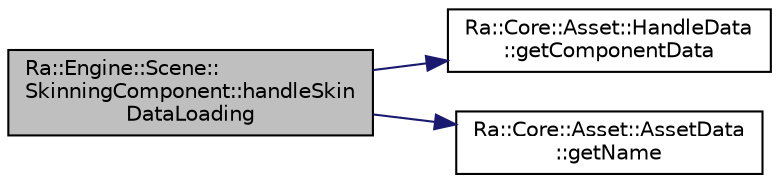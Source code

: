 digraph "Ra::Engine::Scene::SkinningComponent::handleSkinDataLoading"
{
 // INTERACTIVE_SVG=YES
 // LATEX_PDF_SIZE
  edge [fontname="Helvetica",fontsize="10",labelfontname="Helvetica",labelfontsize="10"];
  node [fontname="Helvetica",fontsize="10",shape=record];
  rankdir="LR";
  Node1 [label="Ra::Engine::Scene::\lSkinningComponent::handleSkin\lDataLoading",height=0.2,width=0.4,color="black", fillcolor="grey75", style="filled", fontcolor="black",tooltip=" "];
  Node1 -> Node2 [color="midnightblue",fontsize="10",style="solid",fontname="Helvetica"];
  Node2 [label="Ra::Core::Asset::HandleData\l::getComponentData",height=0.2,width=0.4,color="black", fillcolor="white", style="filled",URL="$classRa_1_1Core_1_1Asset_1_1HandleData.html#a23c594326c793c74bf08614d6a810949",tooltip=" "];
  Node1 -> Node3 [color="midnightblue",fontsize="10",style="solid",fontname="Helvetica"];
  Node3 [label="Ra::Core::Asset::AssetData\l::getName",height=0.2,width=0.4,color="black", fillcolor="white", style="filled",URL="$classRa_1_1Core_1_1Asset_1_1AssetData.html#a07b196379bf8e8bade0a29186bb9c25b",tooltip="Acces to the name of the asset."];
}

